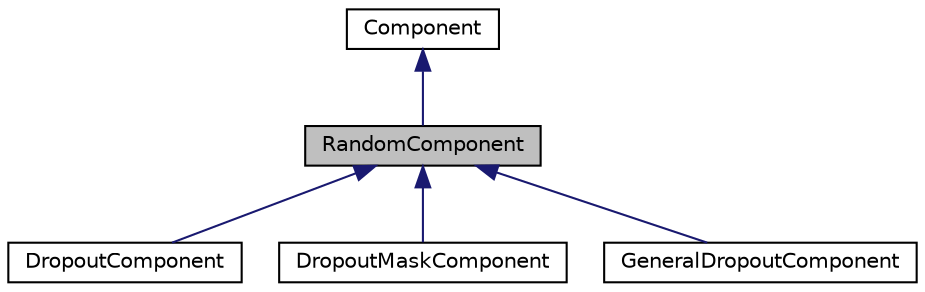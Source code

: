 digraph "RandomComponent"
{
  edge [fontname="Helvetica",fontsize="10",labelfontname="Helvetica",labelfontsize="10"];
  node [fontname="Helvetica",fontsize="10",shape=record];
  Node0 [label="RandomComponent",height=0.2,width=0.4,color="black", fillcolor="grey75", style="filled", fontcolor="black"];
  Node1 -> Node0 [dir="back",color="midnightblue",fontsize="10",style="solid",fontname="Helvetica"];
  Node1 [label="Component",height=0.2,width=0.4,color="black", fillcolor="white", style="filled",URL="$classkaldi_1_1nnet3_1_1Component.html",tooltip="Abstract base-class for neural-net components. "];
  Node0 -> Node2 [dir="back",color="midnightblue",fontsize="10",style="solid",fontname="Helvetica"];
  Node2 [label="DropoutComponent",height=0.2,width=0.4,color="black", fillcolor="white", style="filled",URL="$classkaldi_1_1nnet3_1_1DropoutComponent.html"];
  Node0 -> Node3 [dir="back",color="midnightblue",fontsize="10",style="solid",fontname="Helvetica"];
  Node3 [label="DropoutMaskComponent",height=0.2,width=0.4,color="black", fillcolor="white", style="filled",URL="$classkaldi_1_1nnet3_1_1DropoutMaskComponent.html"];
  Node0 -> Node4 [dir="back",color="midnightblue",fontsize="10",style="solid",fontname="Helvetica"];
  Node4 [label="GeneralDropoutComponent",height=0.2,width=0.4,color="black", fillcolor="white", style="filled",URL="$classkaldi_1_1nnet3_1_1GeneralDropoutComponent.html",tooltip="GeneralDropoutComponent implements dropout, including a continuous variant where the thing we multipl..."];
}
